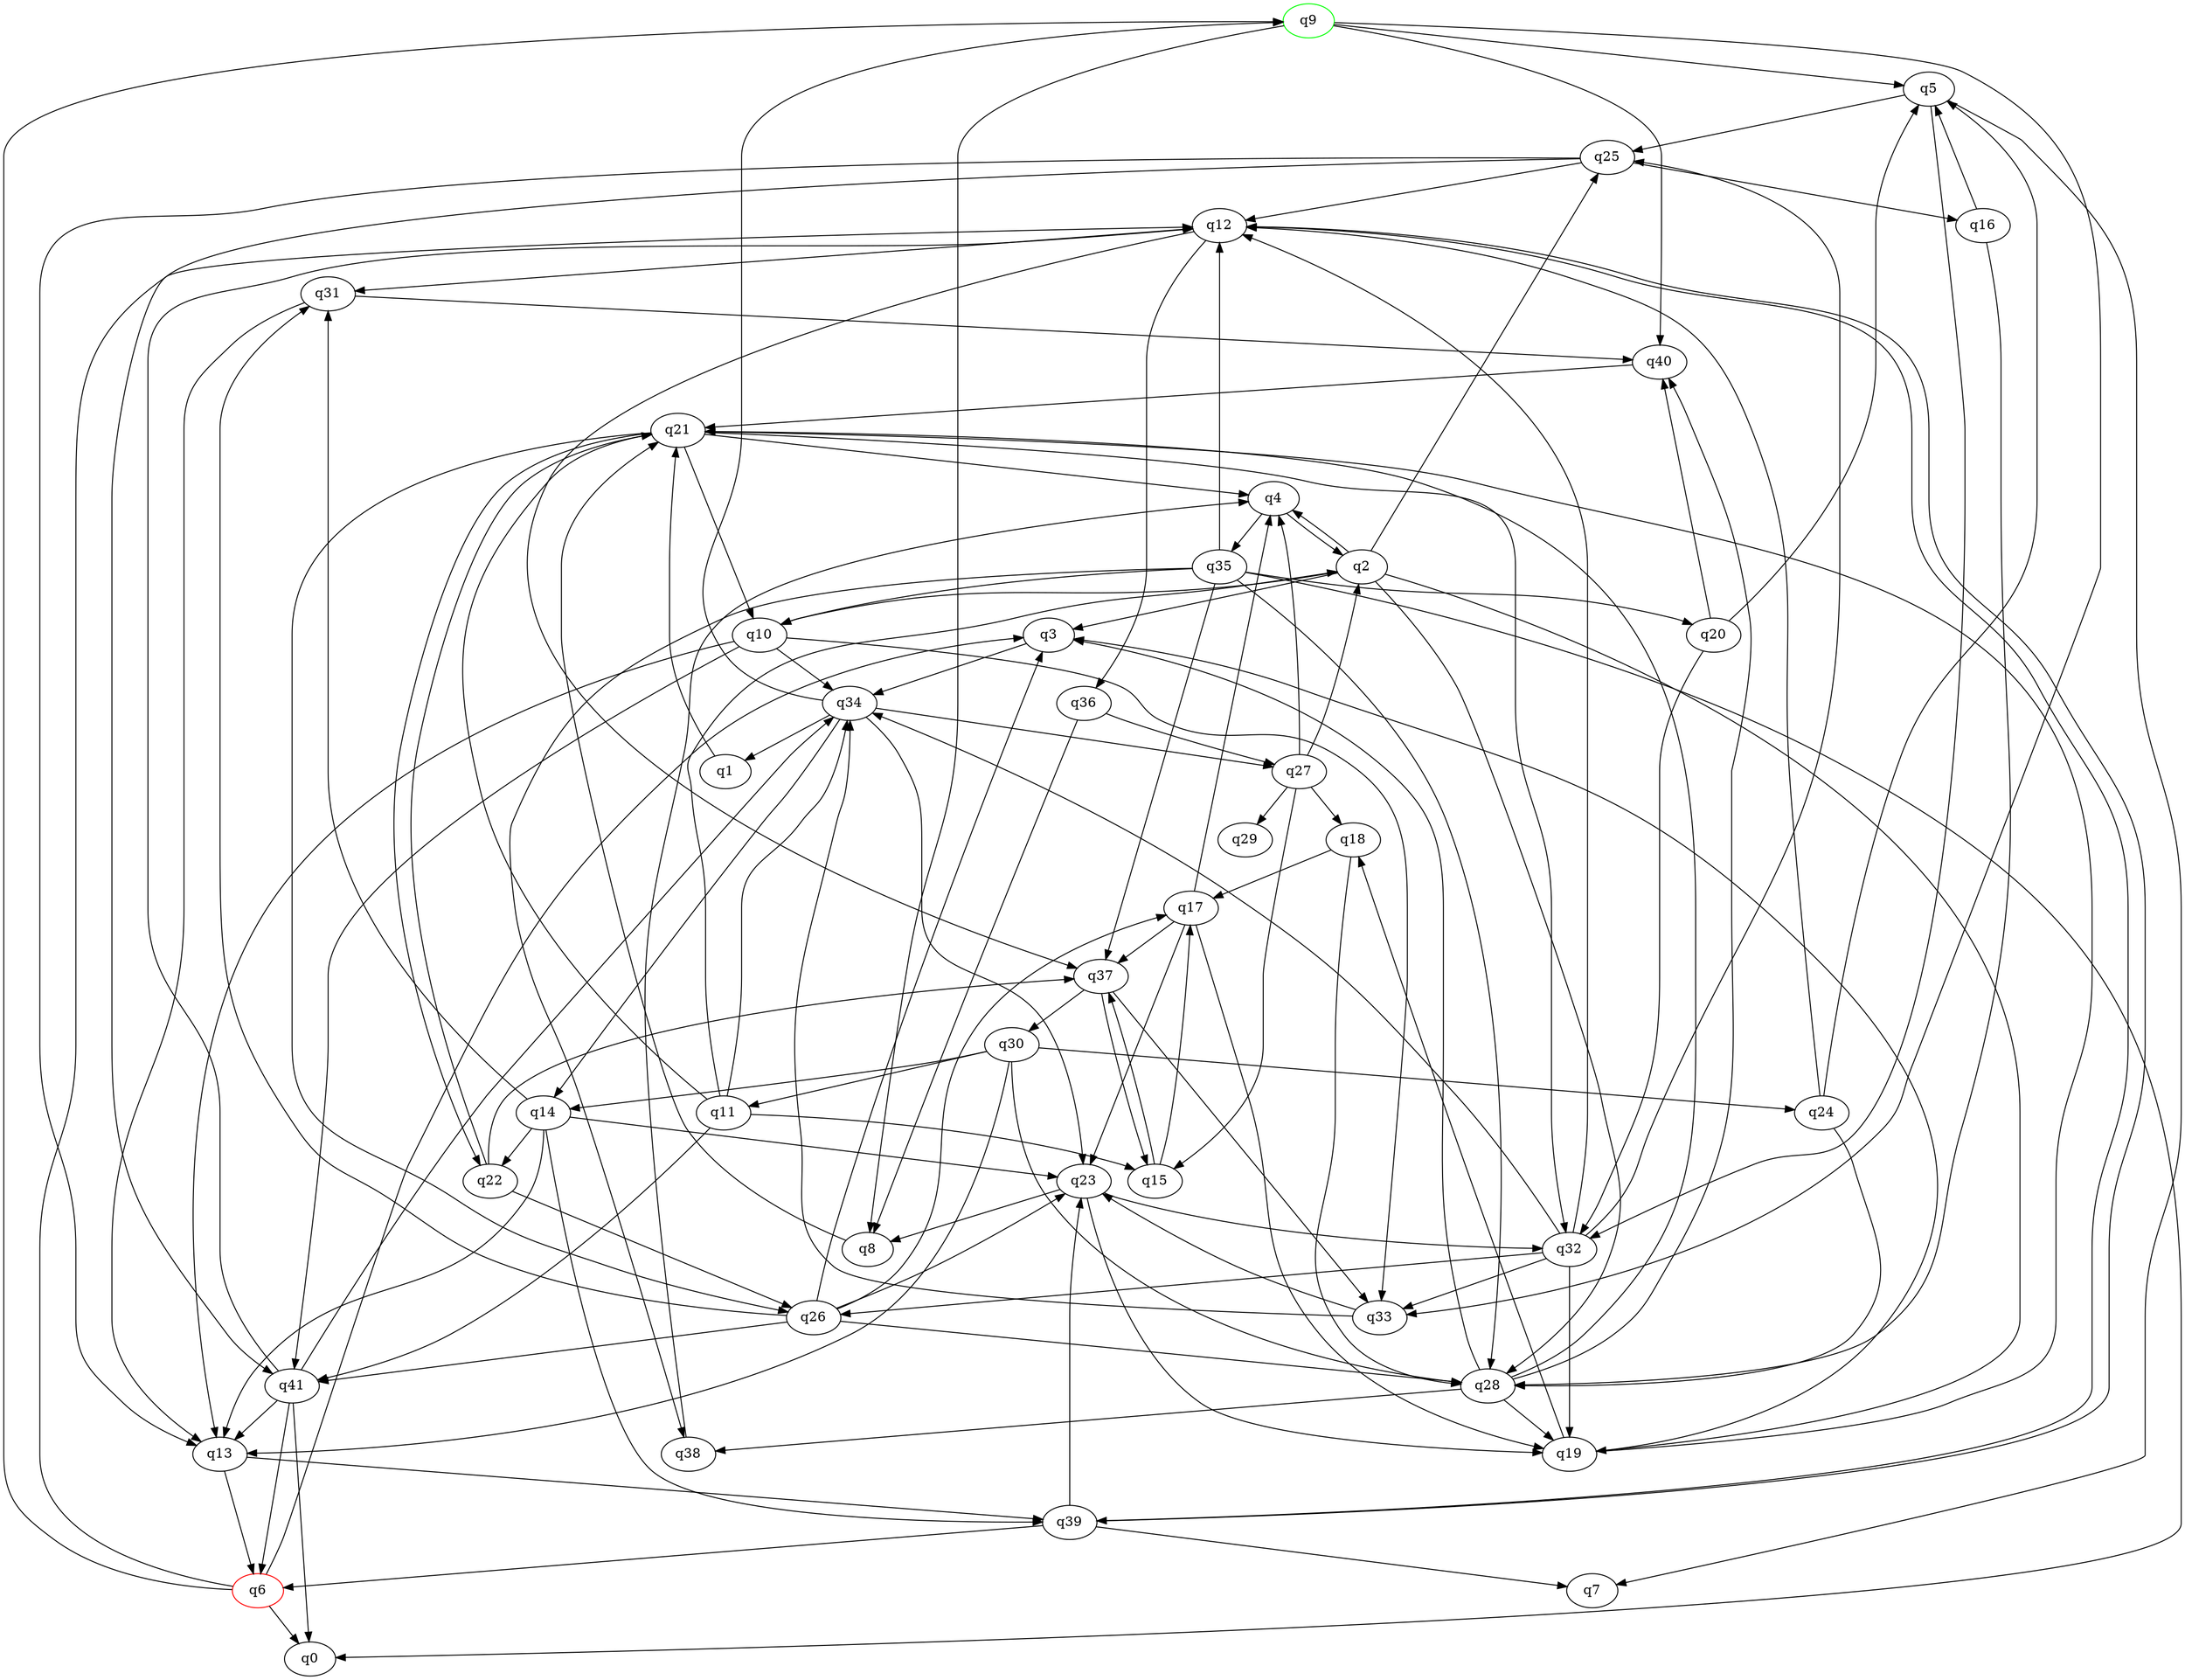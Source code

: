 digraph A{
q9 [initial=1,color=green];
q6 [final=1,color=red];
q1 -> q21;
q2 -> q3;
q2 -> q4;
q2 -> q10;
q2 -> q19;
q2 -> q25;
q2 -> q28;
q3 -> q34;
q4 -> q2;
q4 -> q35;
q5 -> q7;
q5 -> q25;
q5 -> q32;
q6 -> q0;
q6 -> q3;
q6 -> q9;
q6 -> q12;
q8 -> q21;
q9 -> q5;
q9 -> q8;
q9 -> q33;
q9 -> q40;
q10 -> q13;
q10 -> q33;
q10 -> q34;
q10 -> q41;
q11 -> q2;
q11 -> q15;
q11 -> q21;
q11 -> q34;
q11 -> q41;
q12 -> q31;
q12 -> q36;
q12 -> q37;
q12 -> q39;
q13 -> q6;
q13 -> q39;
q14 -> q13;
q14 -> q22;
q14 -> q23;
q14 -> q31;
q14 -> q39;
q15 -> q17;
q15 -> q37;
q16 -> q5;
q16 -> q28;
q17 -> q4;
q17 -> q19;
q17 -> q23;
q17 -> q37;
q18 -> q17;
q18 -> q28;
q19 -> q3;
q19 -> q18;
q19 -> q21;
q20 -> q5;
q20 -> q32;
q20 -> q40;
q21 -> q4;
q21 -> q10;
q21 -> q22;
q21 -> q26;
q21 -> q32;
q22 -> q21;
q22 -> q26;
q22 -> q37;
q23 -> q8;
q23 -> q19;
q23 -> q32;
q24 -> q5;
q24 -> q12;
q24 -> q28;
q25 -> q12;
q25 -> q13;
q25 -> q16;
q25 -> q41;
q26 -> q3;
q26 -> q17;
q26 -> q23;
q26 -> q28;
q26 -> q31;
q26 -> q41;
q27 -> q2;
q27 -> q4;
q27 -> q15;
q27 -> q18;
q27 -> q29;
q28 -> q3;
q28 -> q19;
q28 -> q21;
q28 -> q38;
q28 -> q40;
q30 -> q11;
q30 -> q13;
q30 -> q14;
q30 -> q24;
q30 -> q28;
q31 -> q13;
q31 -> q40;
q32 -> q12;
q32 -> q19;
q32 -> q25;
q32 -> q26;
q32 -> q33;
q32 -> q34;
q33 -> q23;
q33 -> q34;
q34 -> q1;
q34 -> q9;
q34 -> q14;
q34 -> q23;
q34 -> q27;
q35 -> q0;
q35 -> q10;
q35 -> q12;
q35 -> q20;
q35 -> q28;
q35 -> q37;
q35 -> q38;
q36 -> q8;
q36 -> q27;
q37 -> q15;
q37 -> q30;
q37 -> q33;
q38 -> q4;
q39 -> q6;
q39 -> q7;
q39 -> q12;
q39 -> q23;
q40 -> q21;
q41 -> q0;
q41 -> q6;
q41 -> q12;
q41 -> q13;
q41 -> q34;
}